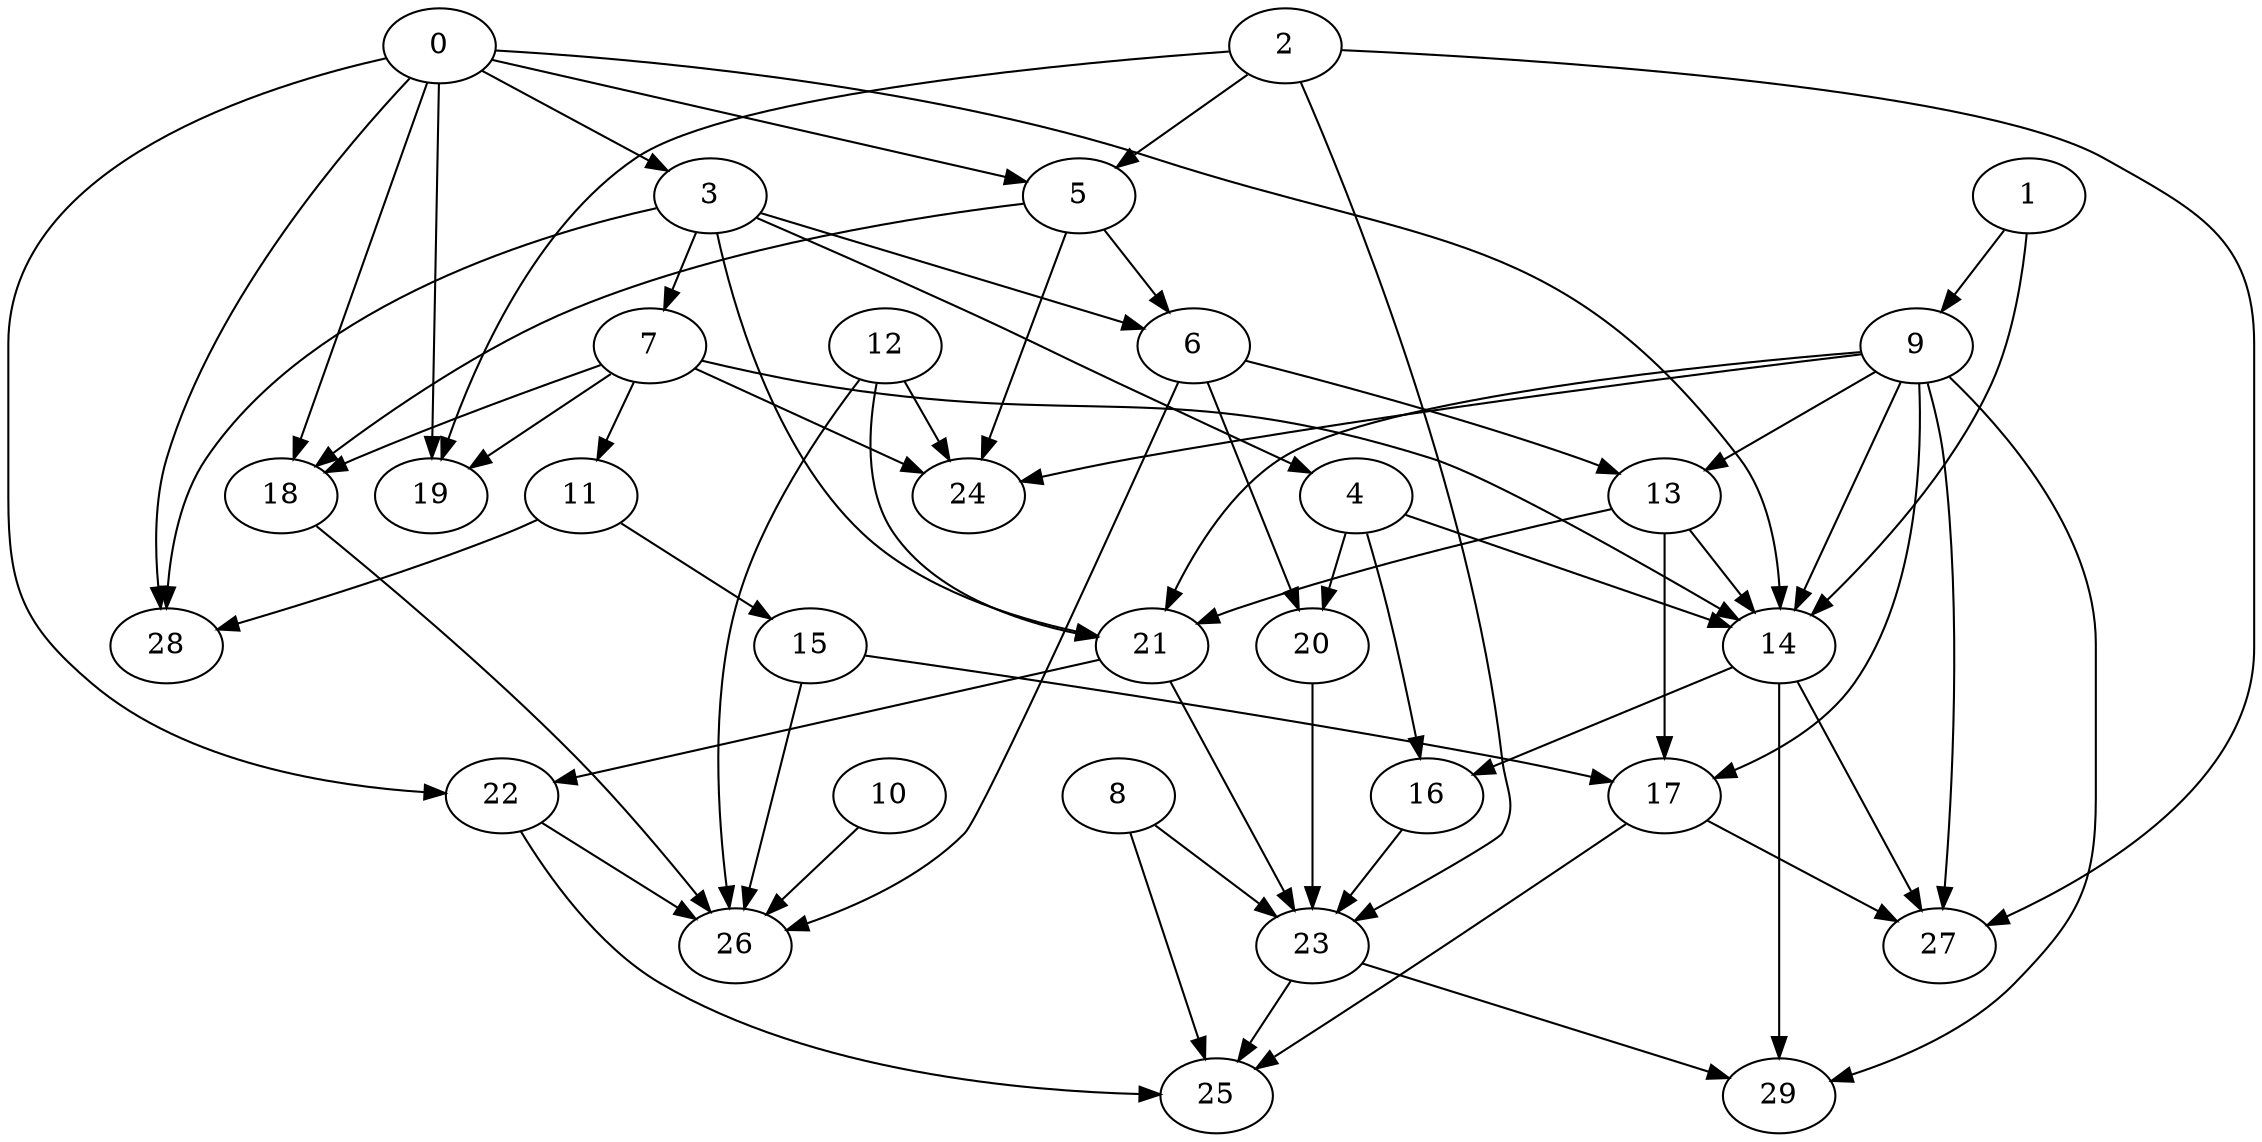 digraph "Random_Nodes_30_Density_2.20_CCR_0.10_WeightType_Random#1" {
	graph ["Duplicate states"=0,
		GraphType=Random,
		"Max states in OPEN"=0,
		Modes="120000ms; topo-ordered tasks, ; Pruning: task equivalence, fixed order ready list, ; F-value: ; Optimisation: best schedule length (\
SL) optimisation on equal, ",
		NumberOfTasks=30,
		"Pruned using list schedule length"=1,
		"States removed from OPEN"=0,
		TargetSystem="Homogeneous-4",
		"Time to schedule (ms)"=98,
		"Total idle time"=613,
		"Total schedule length"=1334,
		"Total sequential time"=4150,
		"Total states created"=2
	];
	0	["Finish time"=212,
		Processor=0,
		"Start time"=0,
		Weight=212];
	5	["Finish time"=381,
		Processor=0,
		"Start time"=212,
		Weight=169];
	0 -> 5	[Weight=4];
	3	["Finish time"=368,
		Processor=1,
		"Start time"=220,
		Weight=148];
	0 -> 3	[Weight=8];
	14	["Finish time"=825,
		Processor=0,
		"Start time"=698,
		Weight=127];
	0 -> 14	[Weight=9];
	18	["Finish time"=796,
		Processor=3,
		"Start time"=669,
		Weight=127];
	0 -> 18	[Weight=10];
	22	["Finish time"=979,
		Processor=1,
		"Start time"=915,
		Weight=64];
	0 -> 22	[Weight=7];
	28	["Finish time"=982,
		Processor=2,
		"Start time"=813,
		Weight=169];
	0 -> 28	[Weight=7];
	19	["Finish time"=1109,
		Processor=2,
		"Start time"=982,
		Weight=127];
	0 -> 19	[Weight=2];
	2	["Finish time"=169,
		Processor=1,
		"Start time"=0,
		Weight=169];
	2 -> 5	[Weight=2];
	23	["Finish time"=1122,
		Processor=0,
		"Start time"=1016,
		Weight=106];
	2 -> 23	[Weight=9];
	2 -> 19	[Weight=5];
	27	["Finish time"=1114,
		Processor=3,
		"Start time"=1072,
		Weight=42];
	2 -> 27	[Weight=3];
	6	["Finish time"=550,
		Processor=0,
		"Start time"=381,
		Weight=169];
	5 -> 6	[Weight=6];
	5 -> 18	[Weight=3];
	24	["Finish time"=1072,
		Processor=3,
		"Start time"=1008,
		Weight=64];
	5 -> 24	[Weight=10];
	3 -> 6	[Weight=8];
	7	["Finish time"=516,
		Processor=1,
		"Start time"=368,
		Weight=148];
	3 -> 7	[Weight=8];
	4	["Finish time"=476,
		Processor=2,
		"Start time"=370,
		Weight=106];
	3 -> 4	[Weight=2];
	21	["Finish time"=915,
		Processor=1,
		"Start time"=703,
		Weight=212];
	3 -> 21	[Weight=6];
	3 -> 28	[Weight=8];
	1	["Finish time"=85,
		Processor=2,
		"Start time"=0,
		Weight=85];
	9	["Finish time"=233,
		Processor=2,
		"Start time"=85,
		Weight=148];
	1 -> 9	[Weight=7];
	1 -> 14	[Weight=10];
	13	["Finish time"=698,
		Processor=0,
		"Start time"=550,
		Weight=148];
	6 -> 13	[Weight=6];
	20	["Finish time"=665,
		Processor=2,
		"Start time"=559,
		Weight=106];
	6 -> 20	[Weight=9];
	26	["Finish time"=1148,
		Processor=1,
		"Start time"=979,
		Weight=169];
	6 -> 26	[Weight=3];
	9 -> 13	[Weight=9];
	9 -> 14	[Weight=2];
	9 -> 21	[Weight=8];
	17	["Finish time"=1008,
		Processor=3,
		"Start time"=796,
		Weight=212];
	9 -> 17	[Weight=6];
	29	["Finish time"=1334,
		Processor=0,
		"Start time"=1122,
		Weight=212];
	9 -> 29	[Weight=7];
	9 -> 24	[Weight=9];
	9 -> 27	[Weight=7];
	7 -> 14	[Weight=3];
	11	["Finish time"=584,
		Processor=3,
		"Start time"=520,
		Weight=64];
	7 -> 11	[Weight=4];
	7 -> 18	[Weight=9];
	7 -> 19	[Weight=9];
	7 -> 24	[Weight=6];
	13 -> 14	[Weight=2];
	13 -> 21	[Weight=5];
	13 -> 17	[Weight=6];
	4 -> 14	[Weight=6];
	16	["Finish time"=1016,
		Processor=0,
		"Start time"=825,
		Weight=191];
	4 -> 16	[Weight=6];
	4 -> 20	[Weight=10];
	12	["Finish time"=169,
		Processor=3,
		"Start time"=0,
		Weight=169];
	12 -> 21	[Weight=6];
	12 -> 26	[Weight=10];
	12 -> 24	[Weight=9];
	14 -> 16	[Weight=2];
	14 -> 29	[Weight=7];
	14 -> 27	[Weight=5];
	8	["Finish time"=381,
		Processor=3,
		"Start time"=169,
		Weight=212];
	8 -> 23	[Weight=8];
	25	["Finish time"=1167,
		Processor=2,
		"Start time"=1125,
		Weight=42];
	8 -> 25	[Weight=2];
	21 -> 23	[Weight=8];
	21 -> 22	[Weight=8];
	16 -> 23	[Weight=2];
	20 -> 23	[Weight=2];
	15	["Finish time"=669,
		Processor=3,
		"Start time"=584,
		Weight=85];
	11 -> 15	[Weight=8];
	11 -> 28	[Weight=6];
	15 -> 17	[Weight=2];
	15 -> 26	[Weight=5];
	10	["Finish time"=813,
		Processor=2,
		"Start time"=665,
		Weight=148];
	10 -> 26	[Weight=10];
	23 -> 29	[Weight=7];
	23 -> 25	[Weight=3];
	18 -> 26	[Weight=5];
	17 -> 25	[Weight=6];
	17 -> 27	[Weight=8];
	22 -> 26	[Weight=10];
	22 -> 25	[Weight=10];
}
